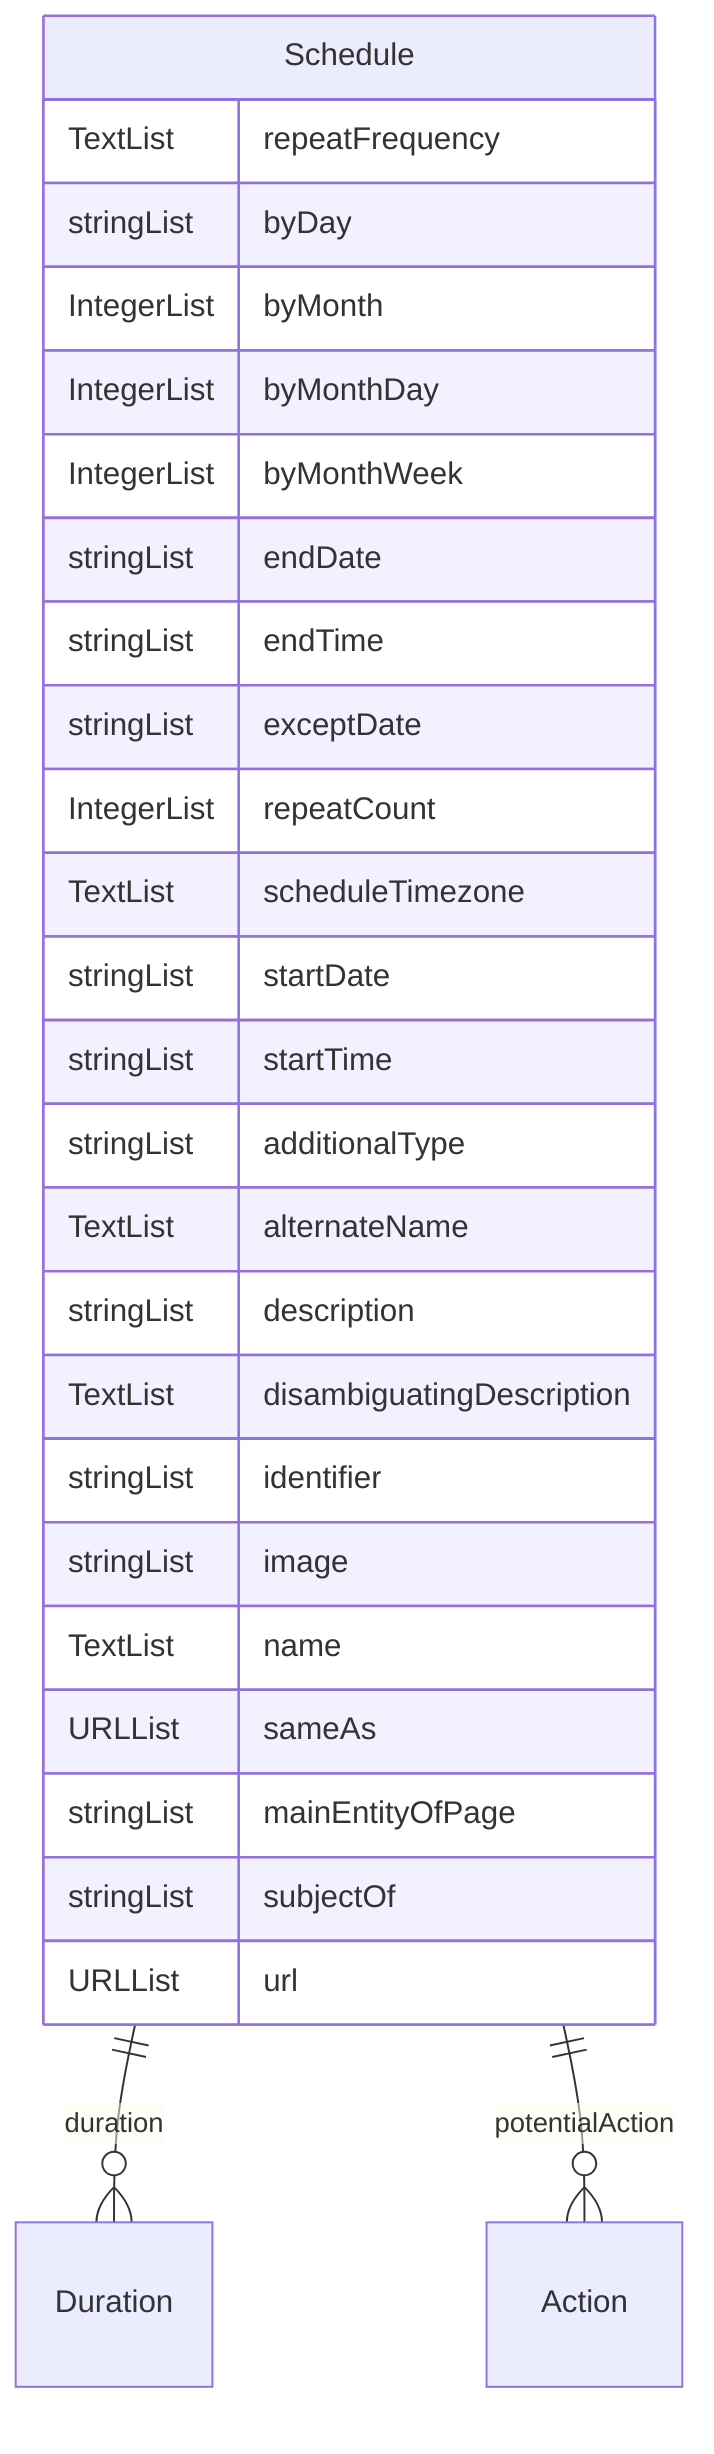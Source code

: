 erDiagram
Schedule {
    TextList repeatFrequency  
    stringList byDay  
    IntegerList byMonth  
    IntegerList byMonthDay  
    IntegerList byMonthWeek  
    stringList endDate  
    stringList endTime  
    stringList exceptDate  
    IntegerList repeatCount  
    TextList scheduleTimezone  
    stringList startDate  
    stringList startTime  
    stringList additionalType  
    TextList alternateName  
    stringList description  
    TextList disambiguatingDescription  
    stringList identifier  
    stringList image  
    TextList name  
    URLList sameAs  
    stringList mainEntityOfPage  
    stringList subjectOf  
    URLList url  
}

Schedule ||--}o Duration : "duration"
Schedule ||--}o Action : "potentialAction"